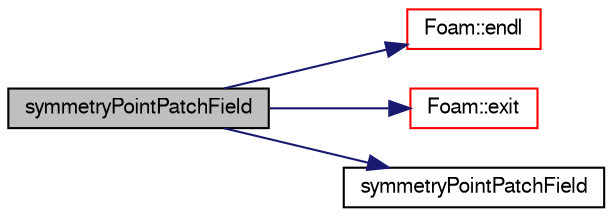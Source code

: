 digraph "symmetryPointPatchField"
{
  bgcolor="transparent";
  edge [fontname="FreeSans",fontsize="10",labelfontname="FreeSans",labelfontsize="10"];
  node [fontname="FreeSans",fontsize="10",shape=record];
  rankdir="LR";
  Node54 [label="symmetryPointPatchField",height=0.2,width=0.4,color="black", fillcolor="grey75", style="filled", fontcolor="black"];
  Node54 -> Node55 [color="midnightblue",fontsize="10",style="solid",fontname="FreeSans"];
  Node55 [label="Foam::endl",height=0.2,width=0.4,color="red",URL="$a21124.html#a2db8fe02a0d3909e9351bb4275b23ce4",tooltip="Add newline and flush stream. "];
  Node54 -> Node57 [color="midnightblue",fontsize="10",style="solid",fontname="FreeSans"];
  Node57 [label="Foam::exit",height=0.2,width=0.4,color="red",URL="$a21124.html#a06ca7250d8e89caf05243ec094843642"];
  Node54 -> Node102 [color="midnightblue",fontsize="10",style="solid",fontname="FreeSans"];
  Node102 [label="symmetryPointPatchField",height=0.2,width=0.4,color="black",URL="$a26606.html#aa2eede811fcb671e9852ae90c417b3b0",tooltip="Construct from patch and internal field. "];
}
